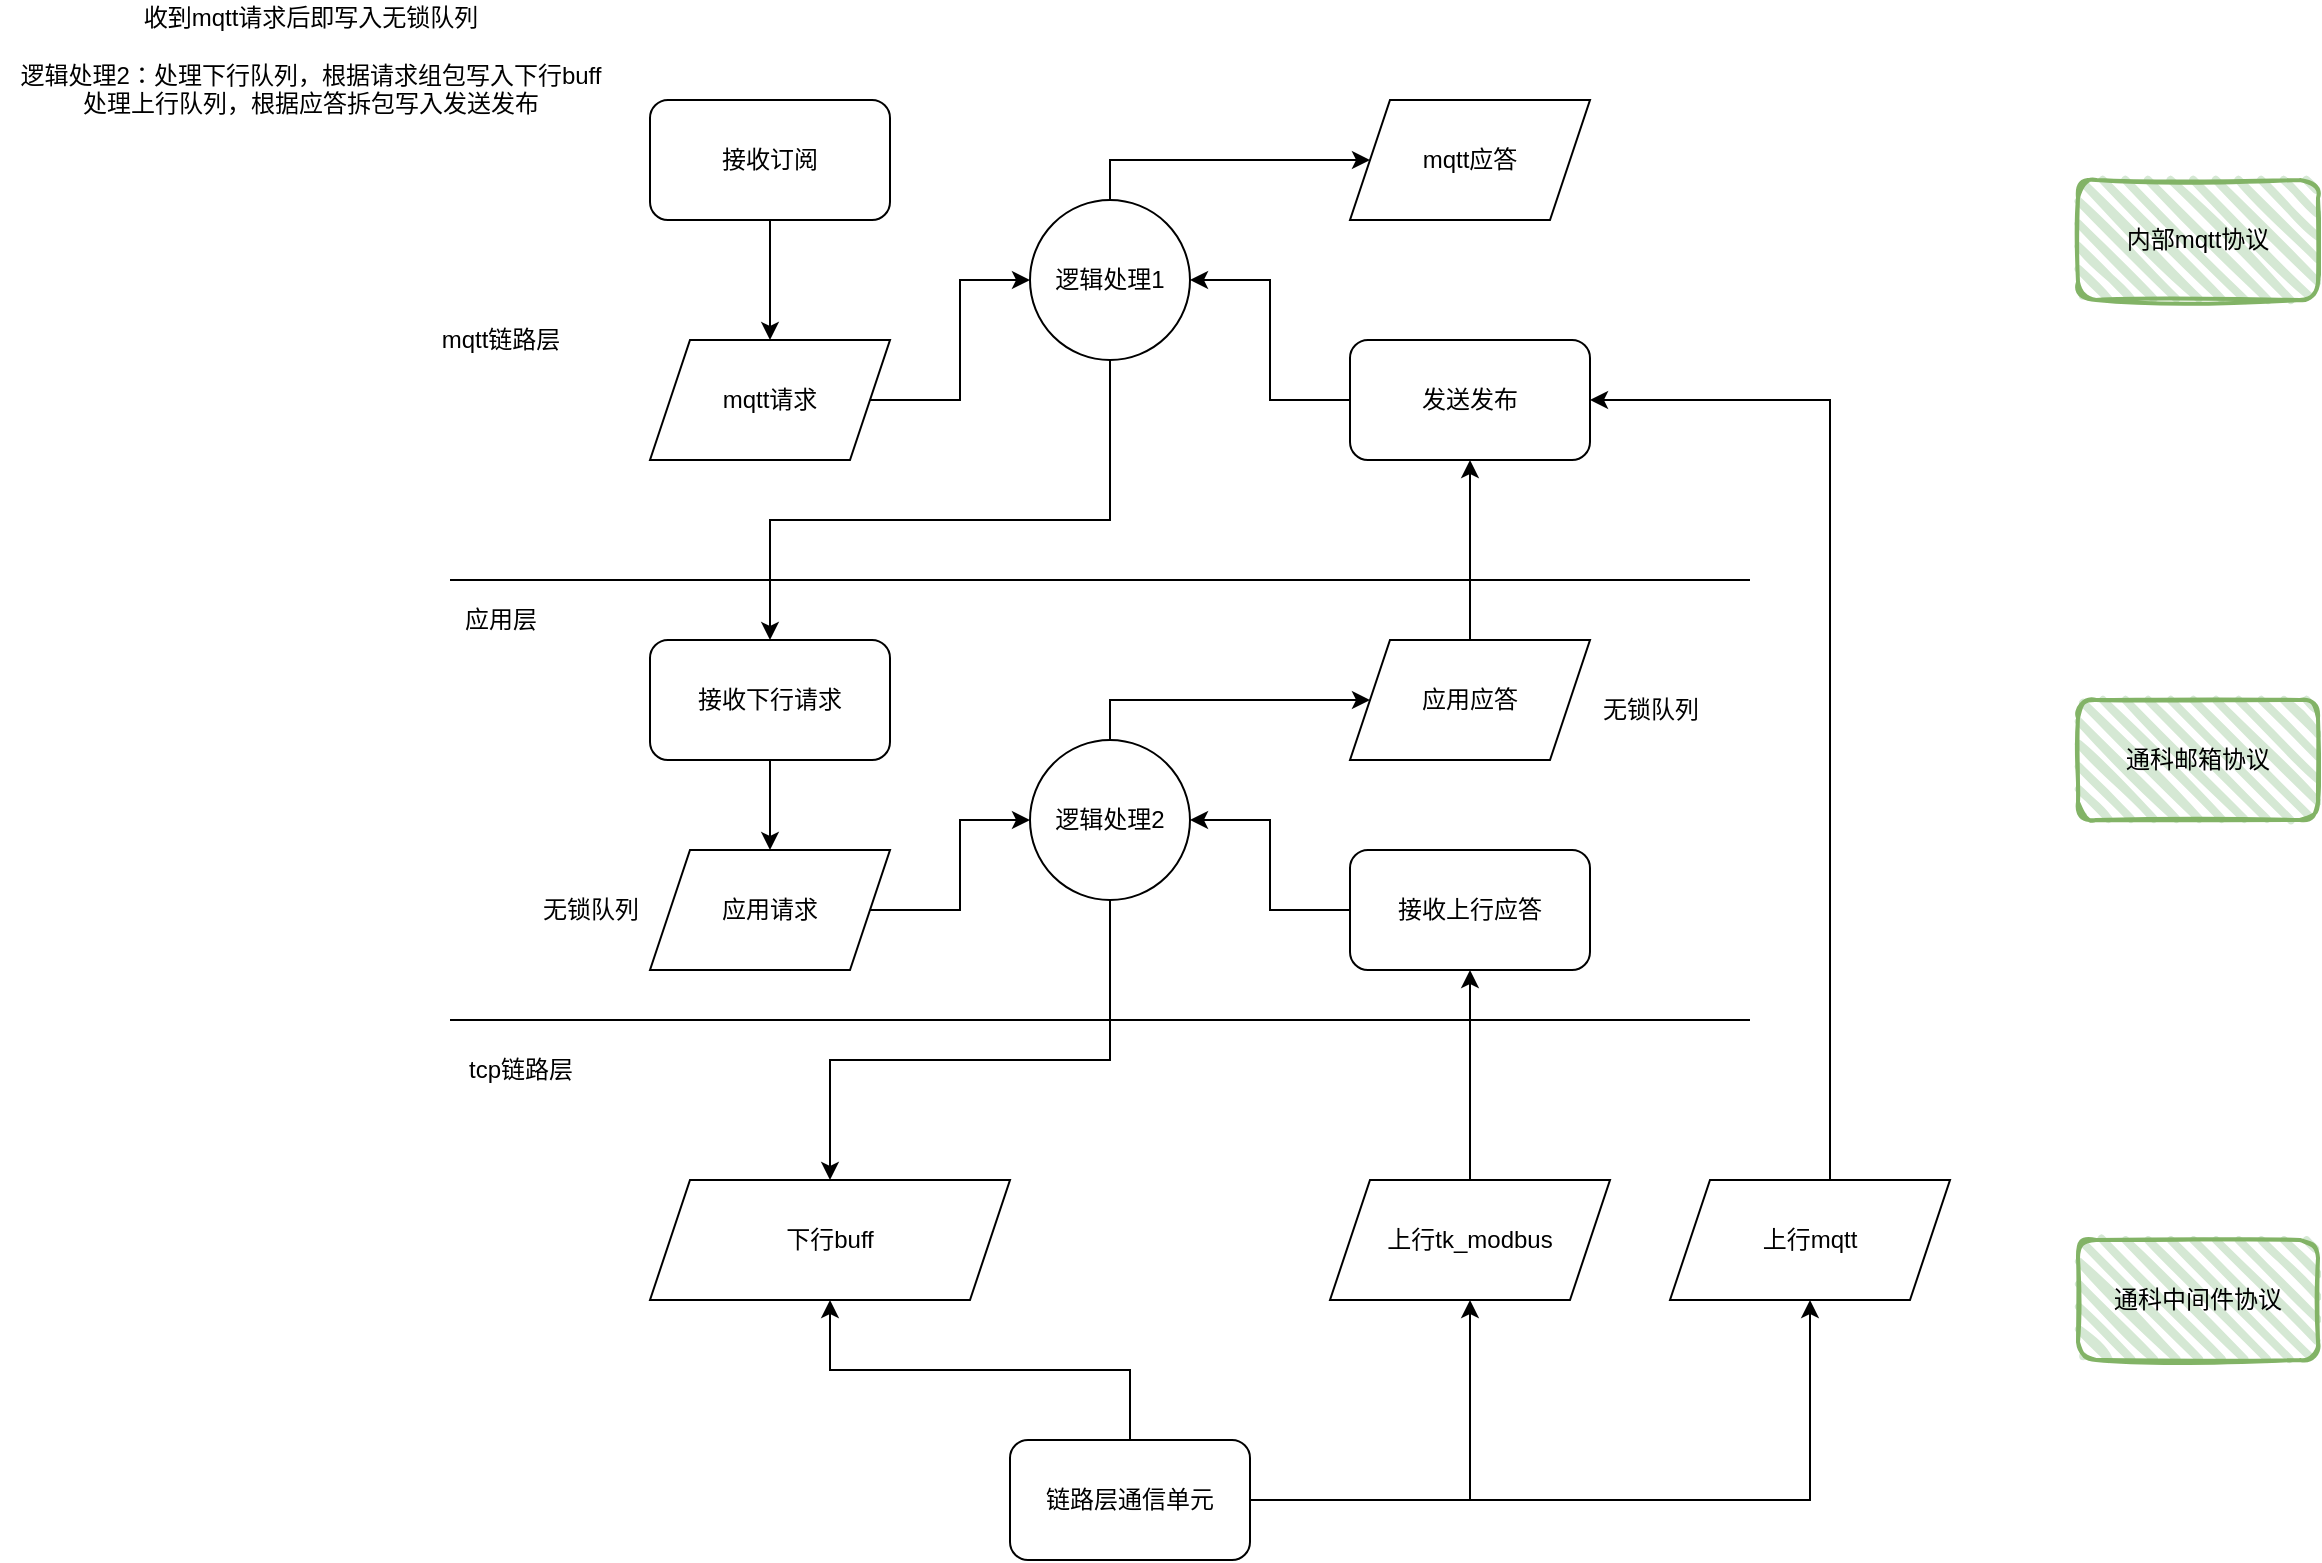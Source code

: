 <mxfile version="20.0.1" type="github">
  <diagram name="Page-1" id="74e2e168-ea6b-b213-b513-2b3c1d86103e">
    <mxGraphModel dx="2138" dy="579" grid="1" gridSize="10" guides="1" tooltips="1" connect="1" arrows="1" fold="1" page="1" pageScale="1" pageWidth="1100" pageHeight="850" background="none" math="0" shadow="0">
      <root>
        <mxCell id="0" />
        <mxCell id="1" parent="0" />
        <mxCell id="dkneOuPwnhS5p_DpT9uo-29" style="edgeStyle=orthogonalEdgeStyle;rounded=0;orthogonalLoop=1;jettySize=auto;html=1;entryX=0.5;entryY=0;entryDx=0;entryDy=0;" parent="1" source="dkneOuPwnhS5p_DpT9uo-13" target="dkneOuPwnhS5p_DpT9uo-26" edge="1">
          <mxGeometry relative="1" as="geometry" />
        </mxCell>
        <mxCell id="dkneOuPwnhS5p_DpT9uo-13" value="接收下行请求" style="rounded=1;whiteSpace=wrap;html=1;" parent="1" vertex="1">
          <mxGeometry x="260" y="380" width="120" height="60" as="geometry" />
        </mxCell>
        <mxCell id="dkneOuPwnhS5p_DpT9uo-14" value="" style="endArrow=none;html=1;rounded=0;" parent="1" edge="1">
          <mxGeometry width="50" height="50" relative="1" as="geometry">
            <mxPoint x="160" y="570" as="sourcePoint" />
            <mxPoint x="810" y="570" as="targetPoint" />
          </mxGeometry>
        </mxCell>
        <mxCell id="dkneOuPwnhS5p_DpT9uo-15" value="应用层" style="text;html=1;align=center;verticalAlign=middle;resizable=0;points=[];autosize=1;strokeColor=none;fillColor=none;" parent="1" vertex="1">
          <mxGeometry x="160" y="360" width="50" height="20" as="geometry" />
        </mxCell>
        <mxCell id="dkneOuPwnhS5p_DpT9uo-16" value="" style="endArrow=none;html=1;rounded=0;" parent="1" edge="1">
          <mxGeometry width="50" height="50" relative="1" as="geometry">
            <mxPoint x="160" y="350" as="sourcePoint" />
            <mxPoint x="810" y="350" as="targetPoint" />
          </mxGeometry>
        </mxCell>
        <mxCell id="dkneOuPwnhS5p_DpT9uo-17" value="tcp链路层" style="text;html=1;align=center;verticalAlign=middle;resizable=0;points=[];autosize=1;strokeColor=none;fillColor=none;" parent="1" vertex="1">
          <mxGeometry x="160" y="585" width="70" height="20" as="geometry" />
        </mxCell>
        <mxCell id="dkneOuPwnhS5p_DpT9uo-18" value="mqtt链路层" style="text;html=1;align=center;verticalAlign=middle;resizable=0;points=[];autosize=1;strokeColor=none;fillColor=none;" parent="1" vertex="1">
          <mxGeometry x="150" y="220" width="70" height="20" as="geometry" />
        </mxCell>
        <mxCell id="dkneOuPwnhS5p_DpT9uo-24" style="edgeStyle=orthogonalEdgeStyle;rounded=0;orthogonalLoop=1;jettySize=auto;html=1;entryX=0.5;entryY=0;entryDx=0;entryDy=0;" parent="1" source="dkneOuPwnhS5p_DpT9uo-19" target="dkneOuPwnhS5p_DpT9uo-20" edge="1">
          <mxGeometry relative="1" as="geometry" />
        </mxCell>
        <mxCell id="dkneOuPwnhS5p_DpT9uo-19" value="接收订阅" style="rounded=1;whiteSpace=wrap;html=1;" parent="1" vertex="1">
          <mxGeometry x="260" y="110" width="120" height="60" as="geometry" />
        </mxCell>
        <mxCell id="dkneOuPwnhS5p_DpT9uo-25" style="edgeStyle=orthogonalEdgeStyle;rounded=0;orthogonalLoop=1;jettySize=auto;html=1;" parent="1" source="dkneOuPwnhS5p_DpT9uo-20" target="dkneOuPwnhS5p_DpT9uo-23" edge="1">
          <mxGeometry relative="1" as="geometry" />
        </mxCell>
        <mxCell id="dkneOuPwnhS5p_DpT9uo-20" value="mqtt请求" style="shape=parallelogram;perimeter=parallelogramPerimeter;whiteSpace=wrap;html=1;fixedSize=1;" parent="1" vertex="1">
          <mxGeometry x="260" y="230" width="120" height="60" as="geometry" />
        </mxCell>
        <mxCell id="dkneOuPwnhS5p_DpT9uo-21" value="mqtt应答" style="shape=parallelogram;perimeter=parallelogramPerimeter;whiteSpace=wrap;html=1;fixedSize=1;" parent="1" vertex="1">
          <mxGeometry x="610" y="110" width="120" height="60" as="geometry" />
        </mxCell>
        <mxCell id="dkneOuPwnhS5p_DpT9uo-43" style="edgeStyle=orthogonalEdgeStyle;rounded=0;orthogonalLoop=1;jettySize=auto;html=1;entryX=1;entryY=0.5;entryDx=0;entryDy=0;" parent="1" source="dkneOuPwnhS5p_DpT9uo-22" target="dkneOuPwnhS5p_DpT9uo-23" edge="1">
          <mxGeometry relative="1" as="geometry" />
        </mxCell>
        <mxCell id="dkneOuPwnhS5p_DpT9uo-22" value="发送发布" style="rounded=1;whiteSpace=wrap;html=1;" parent="1" vertex="1">
          <mxGeometry x="610" y="230" width="120" height="60" as="geometry" />
        </mxCell>
        <mxCell id="dkneOuPwnhS5p_DpT9uo-28" style="edgeStyle=orthogonalEdgeStyle;rounded=0;orthogonalLoop=1;jettySize=auto;html=1;entryX=0.5;entryY=0;entryDx=0;entryDy=0;" parent="1" source="dkneOuPwnhS5p_DpT9uo-23" target="dkneOuPwnhS5p_DpT9uo-13" edge="1">
          <mxGeometry relative="1" as="geometry">
            <Array as="points">
              <mxPoint x="490" y="320" />
              <mxPoint x="320" y="320" />
            </Array>
          </mxGeometry>
        </mxCell>
        <mxCell id="dkneOuPwnhS5p_DpT9uo-44" style="edgeStyle=orthogonalEdgeStyle;rounded=0;orthogonalLoop=1;jettySize=auto;html=1;entryX=0;entryY=0.5;entryDx=0;entryDy=0;exitX=0.5;exitY=0;exitDx=0;exitDy=0;" parent="1" source="dkneOuPwnhS5p_DpT9uo-23" target="dkneOuPwnhS5p_DpT9uo-21" edge="1">
          <mxGeometry relative="1" as="geometry" />
        </mxCell>
        <mxCell id="dkneOuPwnhS5p_DpT9uo-23" value="逻辑处理1" style="ellipse;whiteSpace=wrap;html=1;aspect=fixed;" parent="1" vertex="1">
          <mxGeometry x="450" y="160" width="80" height="80" as="geometry" />
        </mxCell>
        <mxCell id="dkneOuPwnhS5p_DpT9uo-30" style="edgeStyle=orthogonalEdgeStyle;rounded=0;orthogonalLoop=1;jettySize=auto;html=1;entryX=0;entryY=0.5;entryDx=0;entryDy=0;" parent="1" source="dkneOuPwnhS5p_DpT9uo-26" target="dkneOuPwnhS5p_DpT9uo-27" edge="1">
          <mxGeometry relative="1" as="geometry" />
        </mxCell>
        <mxCell id="dkneOuPwnhS5p_DpT9uo-26" value="应用请求" style="shape=parallelogram;perimeter=parallelogramPerimeter;whiteSpace=wrap;html=1;fixedSize=1;" parent="1" vertex="1">
          <mxGeometry x="260" y="485" width="120" height="60" as="geometry" />
        </mxCell>
        <mxCell id="dkneOuPwnhS5p_DpT9uo-34" style="edgeStyle=orthogonalEdgeStyle;rounded=0;orthogonalLoop=1;jettySize=auto;html=1;" parent="1" source="dkneOuPwnhS5p_DpT9uo-27" target="dkneOuPwnhS5p_DpT9uo-31" edge="1">
          <mxGeometry relative="1" as="geometry">
            <Array as="points">
              <mxPoint x="490" y="590" />
              <mxPoint x="350" y="590" />
            </Array>
          </mxGeometry>
        </mxCell>
        <mxCell id="dkneOuPwnhS5p_DpT9uo-41" style="edgeStyle=orthogonalEdgeStyle;rounded=0;orthogonalLoop=1;jettySize=auto;html=1;exitX=0.5;exitY=0;exitDx=0;exitDy=0;" parent="1" source="dkneOuPwnhS5p_DpT9uo-27" target="dkneOuPwnhS5p_DpT9uo-40" edge="1">
          <mxGeometry relative="1" as="geometry" />
        </mxCell>
        <mxCell id="dkneOuPwnhS5p_DpT9uo-27" value="逻辑处理2" style="ellipse;whiteSpace=wrap;html=1;aspect=fixed;" parent="1" vertex="1">
          <mxGeometry x="450" y="430" width="80" height="80" as="geometry" />
        </mxCell>
        <mxCell id="dkneOuPwnhS5p_DpT9uo-31" value="下行buff" style="shape=parallelogram;perimeter=parallelogramPerimeter;whiteSpace=wrap;html=1;fixedSize=1;" parent="1" vertex="1">
          <mxGeometry x="260" y="650" width="180" height="60" as="geometry" />
        </mxCell>
        <mxCell id="dkneOuPwnhS5p_DpT9uo-36" style="edgeStyle=orthogonalEdgeStyle;rounded=0;orthogonalLoop=1;jettySize=auto;html=1;" parent="1" source="dkneOuPwnhS5p_DpT9uo-33" edge="1">
          <mxGeometry relative="1" as="geometry">
            <mxPoint x="670" y="545" as="targetPoint" />
          </mxGeometry>
        </mxCell>
        <mxCell id="dkneOuPwnhS5p_DpT9uo-33" value="上行tk_modbus" style="shape=parallelogram;perimeter=parallelogramPerimeter;whiteSpace=wrap;html=1;fixedSize=1;" parent="1" vertex="1">
          <mxGeometry x="600" y="650" width="140" height="60" as="geometry" />
        </mxCell>
        <mxCell id="dkneOuPwnhS5p_DpT9uo-39" style="edgeStyle=orthogonalEdgeStyle;rounded=0;orthogonalLoop=1;jettySize=auto;html=1;entryX=1;entryY=0.5;entryDx=0;entryDy=0;" parent="1" source="dkneOuPwnhS5p_DpT9uo-38" target="dkneOuPwnhS5p_DpT9uo-27" edge="1">
          <mxGeometry relative="1" as="geometry" />
        </mxCell>
        <mxCell id="dkneOuPwnhS5p_DpT9uo-38" value="接收上行应答" style="rounded=1;whiteSpace=wrap;html=1;" parent="1" vertex="1">
          <mxGeometry x="610" y="485" width="120" height="60" as="geometry" />
        </mxCell>
        <mxCell id="dkneOuPwnhS5p_DpT9uo-42" style="edgeStyle=orthogonalEdgeStyle;rounded=0;orthogonalLoop=1;jettySize=auto;html=1;entryX=0.5;entryY=1;entryDx=0;entryDy=0;" parent="1" source="dkneOuPwnhS5p_DpT9uo-40" target="dkneOuPwnhS5p_DpT9uo-22" edge="1">
          <mxGeometry relative="1" as="geometry">
            <mxPoint x="670" y="330" as="targetPoint" />
          </mxGeometry>
        </mxCell>
        <mxCell id="dkneOuPwnhS5p_DpT9uo-40" value="应用应答" style="shape=parallelogram;perimeter=parallelogramPerimeter;whiteSpace=wrap;html=1;fixedSize=1;" parent="1" vertex="1">
          <mxGeometry x="610" y="380" width="120" height="60" as="geometry" />
        </mxCell>
        <mxCell id="dkneOuPwnhS5p_DpT9uo-46" style="edgeStyle=orthogonalEdgeStyle;rounded=0;orthogonalLoop=1;jettySize=auto;html=1;entryX=0.5;entryY=1;entryDx=0;entryDy=0;" parent="1" source="dkneOuPwnhS5p_DpT9uo-45" target="dkneOuPwnhS5p_DpT9uo-31" edge="1">
          <mxGeometry relative="1" as="geometry" />
        </mxCell>
        <mxCell id="dkneOuPwnhS5p_DpT9uo-47" style="edgeStyle=orthogonalEdgeStyle;rounded=0;orthogonalLoop=1;jettySize=auto;html=1;entryX=0.5;entryY=1;entryDx=0;entryDy=0;" parent="1" source="dkneOuPwnhS5p_DpT9uo-45" target="dkneOuPwnhS5p_DpT9uo-33" edge="1">
          <mxGeometry relative="1" as="geometry" />
        </mxCell>
        <mxCell id="hd8WvTRlU5QdLkVc9hPx-2" style="edgeStyle=orthogonalEdgeStyle;rounded=0;orthogonalLoop=1;jettySize=auto;html=1;entryX=0.5;entryY=1;entryDx=0;entryDy=0;" edge="1" parent="1" source="dkneOuPwnhS5p_DpT9uo-45" target="hd8WvTRlU5QdLkVc9hPx-1">
          <mxGeometry relative="1" as="geometry" />
        </mxCell>
        <mxCell id="dkneOuPwnhS5p_DpT9uo-45" value="链路层通信单元" style="rounded=1;whiteSpace=wrap;html=1;" parent="1" vertex="1">
          <mxGeometry x="440" y="780" width="120" height="60" as="geometry" />
        </mxCell>
        <mxCell id="dkneOuPwnhS5p_DpT9uo-51" value="内部mqtt协议" style="rounded=1;whiteSpace=wrap;html=1;strokeWidth=2;fillWeight=4;hachureGap=8;hachureAngle=45;fillColor=#d5e8d4;sketch=1;strokeColor=#82b366;" parent="1" vertex="1">
          <mxGeometry x="974" y="150" width="120" height="60" as="geometry" />
        </mxCell>
        <mxCell id="dkneOuPwnhS5p_DpT9uo-52" value="通科邮箱协议" style="rounded=1;whiteSpace=wrap;html=1;strokeWidth=2;fillWeight=4;hachureGap=8;hachureAngle=45;fillColor=#d5e8d4;sketch=1;strokeColor=#82b366;" parent="1" vertex="1">
          <mxGeometry x="974" y="410" width="120" height="60" as="geometry" />
        </mxCell>
        <mxCell id="dkneOuPwnhS5p_DpT9uo-53" value="通科中间件协议" style="rounded=1;whiteSpace=wrap;html=1;strokeWidth=2;fillWeight=4;hachureGap=8;hachureAngle=45;fillColor=#d5e8d4;sketch=1;strokeColor=#82b366;" parent="1" vertex="1">
          <mxGeometry x="974" y="680" width="120" height="60" as="geometry" />
        </mxCell>
        <mxCell id="dkneOuPwnhS5p_DpT9uo-54" value="无锁队列" style="text;html=1;align=center;verticalAlign=middle;resizable=0;points=[];autosize=1;strokeColor=none;fillColor=none;" parent="1" vertex="1">
          <mxGeometry x="200" y="505" width="60" height="20" as="geometry" />
        </mxCell>
        <mxCell id="dkneOuPwnhS5p_DpT9uo-55" value="无锁队列" style="text;html=1;align=center;verticalAlign=middle;resizable=0;points=[];autosize=1;strokeColor=none;fillColor=none;" parent="1" vertex="1">
          <mxGeometry x="730" y="405" width="60" height="20" as="geometry" />
        </mxCell>
        <mxCell id="dkneOuPwnhS5p_DpT9uo-56" value="收到mqtt请求后即写入无锁队列&lt;br&gt;&lt;br&gt;逻辑处理2：处理下行队列，根据请求组包写入下行buff&lt;br&gt;处理上行队列，根据应答拆包写入发送发布&lt;br&gt;" style="text;html=1;align=center;verticalAlign=middle;resizable=0;points=[];autosize=1;strokeColor=none;fillColor=none;" parent="1" vertex="1">
          <mxGeometry x="-65" y="60" width="310" height="60" as="geometry" />
        </mxCell>
        <mxCell id="hd8WvTRlU5QdLkVc9hPx-3" style="edgeStyle=orthogonalEdgeStyle;rounded=0;orthogonalLoop=1;jettySize=auto;html=1;entryX=1;entryY=0.5;entryDx=0;entryDy=0;" edge="1" parent="1" source="hd8WvTRlU5QdLkVc9hPx-1" target="dkneOuPwnhS5p_DpT9uo-22">
          <mxGeometry relative="1" as="geometry">
            <Array as="points">
              <mxPoint x="850" y="260" />
            </Array>
          </mxGeometry>
        </mxCell>
        <mxCell id="hd8WvTRlU5QdLkVc9hPx-1" value="上行mqtt" style="shape=parallelogram;perimeter=parallelogramPerimeter;whiteSpace=wrap;html=1;fixedSize=1;" vertex="1" parent="1">
          <mxGeometry x="770" y="650" width="140" height="60" as="geometry" />
        </mxCell>
      </root>
    </mxGraphModel>
  </diagram>
</mxfile>
